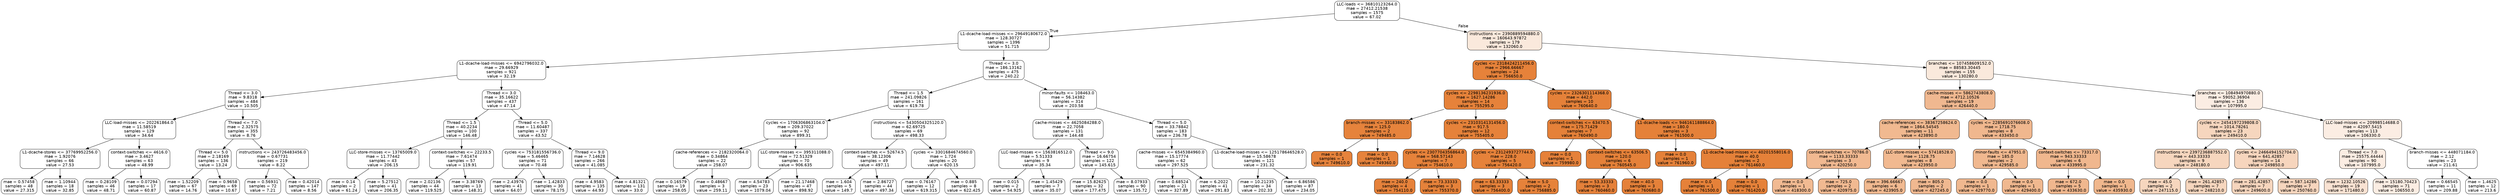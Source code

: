 digraph Tree {
node [shape=box, style="filled, rounded", color="black", fontname=helvetica] ;
edge [fontname=helvetica] ;
0 [label="LLC-loads <= 36810123264.0\nmae = 27412.21538\nsamples = 1575\nvalue = 67.02", fillcolor="#e5813900"] ;
1 [label="L1-dcache-load-misses <= 29649180672.0\nmae = 128.30727\nsamples = 1396\nvalue = 51.715", fillcolor="#e5813900"] ;
0 -> 1 [labeldistance=2.5, labelangle=45, headlabel="True"] ;
2 [label="L1-dcache-load-misses <= 6942796032.0\nmae = 29.66929\nsamples = 921\nvalue = 32.19", fillcolor="#e5813900"] ;
1 -> 2 ;
3 [label="Thread <= 3.0\nmae = 9.8318\nsamples = 484\nvalue = 10.505", fillcolor="#e5813900"] ;
2 -> 3 ;
4 [label="LLC-load-misses <= 202261864.0\nmae = 11.58519\nsamples = 129\nvalue = 34.64", fillcolor="#e5813900"] ;
3 -> 4 ;
5 [label="L1-dcache-stores <= 37769952256.0\nmae = 1.92076\nsamples = 66\nvalue = 27.53", fillcolor="#e5813900"] ;
4 -> 5 ;
6 [label="mae = 0.57458\nsamples = 48\nvalue = 27.315", fillcolor="#e5813900"] ;
5 -> 6 ;
7 [label="mae = 1.10944\nsamples = 18\nvalue = 32.85", fillcolor="#e5813900"] ;
5 -> 7 ;
8 [label="context-switches <= 4616.0\nmae = 3.4627\nsamples = 63\nvalue = 48.99", fillcolor="#e5813900"] ;
4 -> 8 ;
9 [label="mae = 0.28109\nsamples = 46\nvalue = 48.71", fillcolor="#e5813900"] ;
8 -> 9 ;
10 [label="mae = 0.07294\nsamples = 17\nvalue = 60.87", fillcolor="#e5813900"] ;
8 -> 10 ;
11 [label="Thread <= 7.0\nmae = 2.32575\nsamples = 355\nvalue = 8.76", fillcolor="#e5813900"] ;
3 -> 11 ;
12 [label="Thread <= 5.0\nmae = 2.18169\nsamples = 136\nvalue = 13.24", fillcolor="#e5813900"] ;
11 -> 12 ;
13 [label="mae = 1.52209\nsamples = 67\nvalue = 14.76", fillcolor="#e5813900"] ;
12 -> 13 ;
14 [label="mae = 0.9658\nsamples = 69\nvalue = 10.67", fillcolor="#e5813900"] ;
12 -> 14 ;
15 [label="instructions <= 243726483456.0\nmae = 0.67731\nsamples = 219\nvalue = 8.22", fillcolor="#e5813900"] ;
11 -> 15 ;
16 [label="mae = 0.56931\nsamples = 72\nvalue = 7.21", fillcolor="#e5813900"] ;
15 -> 16 ;
17 [label="mae = 0.42014\nsamples = 147\nvalue = 8.56", fillcolor="#e5813900"] ;
15 -> 17 ;
18 [label="Thread <= 3.0\nmae = 35.16622\nsamples = 437\nvalue = 47.14", fillcolor="#e5813900"] ;
2 -> 18 ;
19 [label="Thread <= 1.5\nmae = 40.2234\nsamples = 100\nvalue = 146.48", fillcolor="#e5813900"] ;
18 -> 19 ;
20 [label="LLC-store-misses <= 13765009.0\nmae = 11.77442\nsamples = 43\nvalue = 206.15", fillcolor="#e5813900"] ;
19 -> 20 ;
21 [label="mae = 0.14\nsamples = 2\nvalue = 61.24", fillcolor="#e5813900"] ;
20 -> 21 ;
22 [label="mae = 5.27512\nsamples = 41\nvalue = 206.35", fillcolor="#e5813900"] ;
20 -> 22 ;
23 [label="context-switches <= 22233.5\nmae = 7.61474\nsamples = 57\nvalue = 119.91", fillcolor="#e5813900"] ;
19 -> 23 ;
24 [label="mae = 2.02136\nsamples = 44\nvalue = 119.525", fillcolor="#e5813900"] ;
23 -> 24 ;
25 [label="mae = 3.38769\nsamples = 13\nvalue = 148.31", fillcolor="#e5813900"] ;
23 -> 25 ;
26 [label="Thread <= 5.0\nmae = 11.60487\nsamples = 337\nvalue = 43.52", fillcolor="#e5813900"] ;
18 -> 26 ;
27 [label="cycles <= 753181556736.0\nmae = 5.46465\nsamples = 71\nvalue = 70.48", fillcolor="#e5813900"] ;
26 -> 27 ;
28 [label="mae = 2.43976\nsamples = 41\nvalue = 64.07", fillcolor="#e5813900"] ;
27 -> 28 ;
29 [label="mae = 1.42833\nsamples = 30\nvalue = 78.175", fillcolor="#e5813900"] ;
27 -> 29 ;
30 [label="Thread <= 9.0\nmae = 7.14628\nsamples = 266\nvalue = 41.085", fillcolor="#e5813900"] ;
26 -> 30 ;
31 [label="mae = 4.9583\nsamples = 135\nvalue = 44.93", fillcolor="#e5813900"] ;
30 -> 31 ;
32 [label="mae = 4.81321\nsamples = 131\nvalue = 33.0", fillcolor="#e5813900"] ;
30 -> 32 ;
33 [label="Thread <= 3.0\nmae = 186.13162\nsamples = 475\nvalue = 240.22", fillcolor="#e5813900"] ;
1 -> 33 ;
34 [label="Thread <= 1.5\nmae = 241.09826\nsamples = 161\nvalue = 619.78", fillcolor="#e5813900"] ;
33 -> 34 ;
35 [label="cycles <= 1706306863104.0\nmae = 209.37022\nsamples = 92\nvalue = 899.31", fillcolor="#e5813900"] ;
34 -> 35 ;
36 [label="cache-references <= 2182320064.0\nmae = 0.34864\nsamples = 22\nvalue = 258.07", fillcolor="#e5813900"] ;
35 -> 36 ;
37 [label="mae = 0.16579\nsamples = 19\nvalue = 258.05", fillcolor="#e5813900"] ;
36 -> 37 ;
38 [label="mae = 0.48667\nsamples = 3\nvalue = 259.11", fillcolor="#e5813900"] ;
36 -> 38 ;
39 [label="LLC-store-misses <= 395311088.0\nmae = 72.51329\nsamples = 70\nvalue = 906.635", fillcolor="#e5813900"] ;
35 -> 39 ;
40 [label="mae = 4.54783\nsamples = 23\nvalue = 1079.04", fillcolor="#e5813900"] ;
39 -> 40 ;
41 [label="mae = 21.17468\nsamples = 47\nvalue = 898.92", fillcolor="#e5813900"] ;
39 -> 41 ;
42 [label="instructions <= 5430504325120.0\nmae = 62.69725\nsamples = 69\nvalue = 498.33", fillcolor="#e5813900"] ;
34 -> 42 ;
43 [label="context-switches <= 52674.5\nmae = 38.12306\nsamples = 49\nvalue = 497.11", fillcolor="#e5813900"] ;
42 -> 43 ;
44 [label="mae = 1.604\nsamples = 5\nvalue = 149.7", fillcolor="#e5813900"] ;
43 -> 44 ;
45 [label="mae = 2.86727\nsamples = 44\nvalue = 497.34", fillcolor="#e5813900"] ;
43 -> 45 ;
46 [label="cycles <= 3301684674560.0\nmae = 1.724\nsamples = 20\nvalue = 620.15", fillcolor="#e5813900"] ;
42 -> 46 ;
47 [label="mae = 0.76167\nsamples = 12\nvalue = 619.315", fillcolor="#e5813900"] ;
46 -> 47 ;
48 [label="mae = 0.885\nsamples = 8\nvalue = 622.425", fillcolor="#e5813900"] ;
46 -> 48 ;
49 [label="minor-faults <= 108463.0\nmae = 56.14382\nsamples = 314\nvalue = 203.58", fillcolor="#e5813900"] ;
33 -> 49 ;
50 [label="cache-misses <= 4625084288.0\nmae = 22.7058\nsamples = 131\nvalue = 144.48", fillcolor="#e5813900"] ;
49 -> 50 ;
51 [label="LLC-load-misses <= 1563816512.0\nmae = 5.51333\nsamples = 9\nvalue = 35.34", fillcolor="#e5813900"] ;
50 -> 51 ;
52 [label="mae = 0.015\nsamples = 2\nvalue = 54.925", fillcolor="#e5813900"] ;
51 -> 52 ;
53 [label="mae = 1.45429\nsamples = 7\nvalue = 35.07", fillcolor="#e5813900"] ;
51 -> 53 ;
54 [label="Thread <= 9.0\nmae = 16.66754\nsamples = 122\nvalue = 145.615", fillcolor="#e5813900"] ;
50 -> 54 ;
55 [label="mae = 15.82625\nsamples = 32\nvalue = 177.475", fillcolor="#e5813900"] ;
54 -> 55 ;
56 [label="mae = 8.07933\nsamples = 90\nvalue = 135.72", fillcolor="#e5813900"] ;
54 -> 56 ;
57 [label="Thread <= 5.0\nmae = 33.78842\nsamples = 183\nvalue = 236.78", fillcolor="#e5813900"] ;
49 -> 57 ;
58 [label="cache-misses <= 6545384960.0\nmae = 15.17774\nsamples = 62\nvalue = 297.525", fillcolor="#e5813900"] ;
57 -> 58 ;
59 [label="mae = 0.68524\nsamples = 21\nvalue = 327.89", fillcolor="#e5813900"] ;
58 -> 59 ;
60 [label="mae = 6.2022\nsamples = 41\nvalue = 291.83", fillcolor="#e5813900"] ;
58 -> 60 ;
61 [label="L1-dcache-load-misses <= 125178646528.0\nmae = 15.58678\nsamples = 121\nvalue = 231.32", fillcolor="#e5813900"] ;
57 -> 61 ;
62 [label="mae = 10.21235\nsamples = 34\nvalue = 202.33", fillcolor="#e5813900"] ;
61 -> 62 ;
63 [label="mae = 6.86586\nsamples = 87\nvalue = 234.05", fillcolor="#e5813900"] ;
61 -> 63 ;
64 [label="instructions <= 2390889594880.0\nmae = 160643.97872\nsamples = 179\nvalue = 132060.0", fillcolor="#e581392c"] ;
0 -> 64 [labeldistance=2.5, labelangle=-45, headlabel="False"] ;
65 [label="cycles <= 2318424211456.0\nmae = 2966.66667\nsamples = 24\nvalue = 756650.0", fillcolor="#e58139fd"] ;
64 -> 65 ;
66 [label="cycles <= 2298136231936.0\nmae = 1627.14286\nsamples = 14\nvalue = 755295.0", fillcolor="#e58139fd"] ;
65 -> 66 ;
67 [label="branch-misses <= 33183862.0\nmae = 125.0\nsamples = 2\nvalue = 749485.0", fillcolor="#e58139fb"] ;
66 -> 67 ;
68 [label="mae = 0.0\nsamples = 1\nvalue = 749610.0", fillcolor="#e58139fb"] ;
67 -> 68 ;
69 [label="mae = 0.0\nsamples = 1\nvalue = 749360.0", fillcolor="#e58139fb"] ;
67 -> 69 ;
70 [label="cycles <= 2310314131456.0\nmae = 917.5\nsamples = 12\nvalue = 755405.0", fillcolor="#e58139fd"] ;
66 -> 70 ;
71 [label="cycles <= 2307704356864.0\nmae = 568.57143\nsamples = 7\nvalue = 754610.0", fillcolor="#e58139fd"] ;
70 -> 71 ;
72 [label="mae = 240.0\nsamples = 4\nvalue = 754110.0", fillcolor="#e58139fc"] ;
71 -> 72 ;
73 [label="mae = 73.33333\nsamples = 3\nvalue = 755370.0", fillcolor="#e58139fd"] ;
71 -> 73 ;
74 [label="cycles <= 2312493727744.0\nmae = 228.0\nsamples = 5\nvalue = 756420.0", fillcolor="#e58139fd"] ;
70 -> 74 ;
75 [label="mae = 63.33333\nsamples = 3\nvalue = 756400.0", fillcolor="#e58139fd"] ;
74 -> 75 ;
76 [label="mae = 5.0\nsamples = 2\nvalue = 756885.0", fillcolor="#e58139fd"] ;
74 -> 76 ;
77 [label="cycles <= 2326301114368.0\nmae = 442.0\nsamples = 10\nvalue = 760640.0", fillcolor="#e58139ff"] ;
65 -> 77 ;
78 [label="context-switches <= 63470.5\nmae = 175.71429\nsamples = 7\nvalue = 760490.0", fillcolor="#e58139ff"] ;
77 -> 78 ;
79 [label="mae = 0.0\nsamples = 1\nvalue = 759980.0", fillcolor="#e58139fe"] ;
78 -> 79 ;
80 [label="context-switches <= 63506.5\nmae = 120.0\nsamples = 6\nvalue = 760545.0", fillcolor="#e58139ff"] ;
78 -> 80 ;
81 [label="mae = 53.33333\nsamples = 3\nvalue = 760460.0", fillcolor="#e58139fe"] ;
80 -> 81 ;
82 [label="mae = 40.0\nsamples = 3\nvalue = 760680.0", fillcolor="#e58139ff"] ;
80 -> 82 ;
83 [label="L1-dcache-loads <= 946161188864.0\nmae = 180.0\nsamples = 3\nvalue = 761500.0", fillcolor="#e58139ff"] ;
77 -> 83 ;
84 [label="mae = 0.0\nsamples = 1\nvalue = 761960.0", fillcolor="#e58139ff"] ;
83 -> 84 ;
85 [label="L1-dcache-load-misses <= 40201558016.0\nmae = 40.0\nsamples = 2\nvalue = 761460.0", fillcolor="#e58139ff"] ;
83 -> 85 ;
86 [label="mae = 0.0\nsamples = 1\nvalue = 761500.0", fillcolor="#e58139ff"] ;
85 -> 86 ;
87 [label="mae = 0.0\nsamples = 1\nvalue = 761420.0", fillcolor="#e58139ff"] ;
85 -> 87 ;
88 [label="branches <= 107458609152.0\nmae = 88583.30445\nsamples = 155\nvalue = 130280.0", fillcolor="#e581392c"] ;
64 -> 88 ;
89 [label="cache-misses <= 5862743808.0\nmae = 4712.10526\nsamples = 19\nvalue = 426440.0", fillcolor="#e581398f"] ;
88 -> 89 ;
90 [label="cache-references <= 38367258624.0\nmae = 1864.54545\nsamples = 11\nvalue = 423890.0", fillcolor="#e581398e"] ;
89 -> 90 ;
91 [label="context-switches <= 70786.0\nmae = 1133.33333\nsamples = 3\nvalue = 420250.0", fillcolor="#e581398d"] ;
90 -> 91 ;
92 [label="mae = 0.0\nsamples = 1\nvalue = 418300.0", fillcolor="#e581398c"] ;
91 -> 92 ;
93 [label="mae = 725.0\nsamples = 2\nvalue = 420975.0", fillcolor="#e581398d"] ;
91 -> 93 ;
94 [label="LLC-store-misses <= 57418528.0\nmae = 1128.75\nsamples = 8\nvalue = 423950.0", fillcolor="#e581398e"] ;
90 -> 94 ;
95 [label="mae = 396.66667\nsamples = 6\nvalue = 423905.0", fillcolor="#e581398e"] ;
94 -> 95 ;
96 [label="mae = 805.0\nsamples = 2\nvalue = 427245.0", fillcolor="#e581398f"] ;
94 -> 96 ;
97 [label="cycles <= 2285691076608.0\nmae = 1718.75\nsamples = 8\nvalue = 433450.0", fillcolor="#e5813991"] ;
89 -> 97 ;
98 [label="minor-faults <= 47951.0\nmae = 185.0\nsamples = 2\nvalue = 429585.0", fillcolor="#e5813990"] ;
97 -> 98 ;
99 [label="mae = 0.0\nsamples = 1\nvalue = 429770.0", fillcolor="#e5813990"] ;
98 -> 99 ;
100 [label="mae = 0.0\nsamples = 1\nvalue = 429400.0", fillcolor="#e5813990"] ;
98 -> 100 ;
101 [label="context-switches <= 73317.0\nmae = 943.33333\nsamples = 6\nvalue = 433995.0", fillcolor="#e5813991"] ;
97 -> 101 ;
102 [label="mae = 672.0\nsamples = 5\nvalue = 433630.0", fillcolor="#e5813991"] ;
101 -> 102 ;
103 [label="mae = 0.0\nsamples = 1\nvalue = 435930.0", fillcolor="#e5813992"] ;
101 -> 103 ;
104 [label="branches <= 108494970880.0\nmae = 59052.36904\nsamples = 136\nvalue = 107995.0", fillcolor="#e5813924"] ;
88 -> 104 ;
105 [label="cycles <= 2454197239808.0\nmae = 1014.78261\nsamples = 23\nvalue = 249410.0", fillcolor="#e5813953"] ;
104 -> 105 ;
106 [label="instructions <= 2397236887552.0\nmae = 443.33333\nsamples = 9\nvalue = 248180.0", fillcolor="#e5813953"] ;
105 -> 106 ;
107 [label="mae = 45.0\nsamples = 2\nvalue = 247115.0", fillcolor="#e5813953"] ;
106 -> 107 ;
108 [label="mae = 261.42857\nsamples = 7\nvalue = 248210.0", fillcolor="#e5813953"] ;
106 -> 108 ;
109 [label="cycles <= 2466494152704.0\nmae = 641.42857\nsamples = 14\nvalue = 249850.0", fillcolor="#e5813954"] ;
105 -> 109 ;
110 [label="mae = 281.42857\nsamples = 7\nvalue = 249600.0", fillcolor="#e5813954"] ;
109 -> 110 ;
111 [label="mae = 587.14286\nsamples = 7\nvalue = 250760.0", fillcolor="#e5813954"] ;
109 -> 111 ;
112 [label="LLC-load-misses <= 20998514688.0\nmae = 42097.5415\nsamples = 113\nvalue = 106330.0", fillcolor="#e5813924"] ;
104 -> 112 ;
113 [label="Thread <= 7.0\nmae = 25575.44444\nsamples = 90\nvalue = 107995.0", fillcolor="#e5813924"] ;
112 -> 113 ;
114 [label="mae = 1232.10526\nsamples = 19\nvalue = 171480.0", fillcolor="#e5813939"] ;
113 -> 114 ;
115 [label="mae = 15180.70423\nsamples = 71\nvalue = 106550.0", fillcolor="#e5813924"] ;
113 -> 115 ;
116 [label="branch-misses <= 448071184.0\nmae = 2.12\nsamples = 23\nvalue = 211.61", fillcolor="#e5813900"] ;
112 -> 116 ;
117 [label="mae = 0.66545\nsamples = 11\nvalue = 209.88", fillcolor="#e5813900"] ;
116 -> 117 ;
118 [label="mae = 1.4625\nsamples = 12\nvalue = 213.6", fillcolor="#e5813900"] ;
116 -> 118 ;
}
